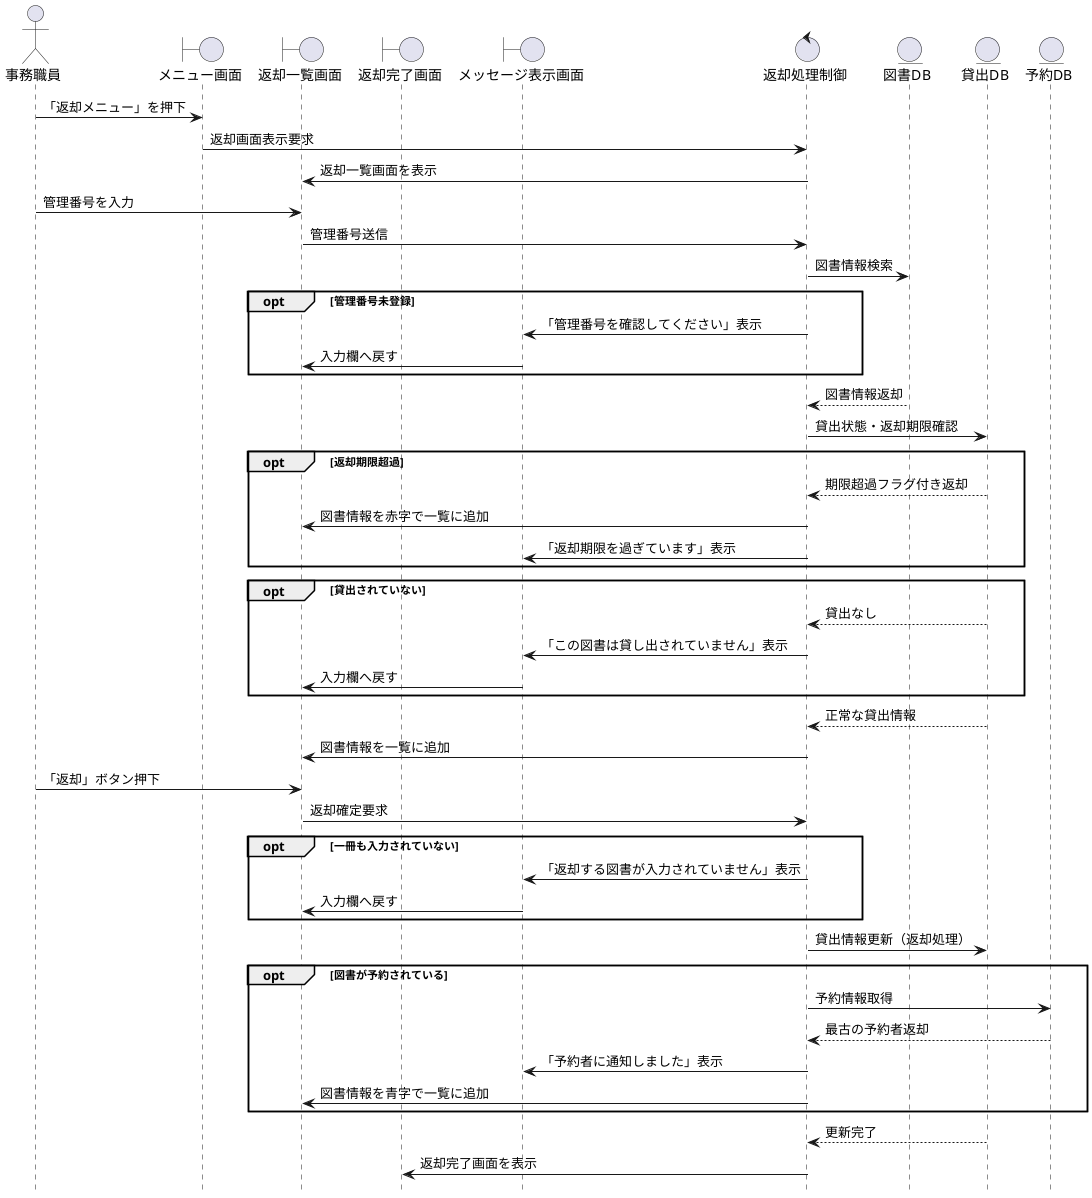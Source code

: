 @startuml 図書返却シーケンス図
hide footbox

actor 事務職員 as staff

boundary メニュー画面 as menu_view
boundary 返却一覧画面 as return_view
boundary 返却完了画面 as complete_view
boundary メッセージ表示画面 as error_view

control 返却処理制御 as return_ctrl

entity 図書DB as book_DB
entity 貸出DB as lend_DB
entity 予約DB as reserve_DB

staff -> menu_view : 「返却メニュー」を押下
menu_view -> return_ctrl : 返却画面表示要求
return_ctrl -> return_view : 返却一覧画面を表示

staff -> return_view : 管理番号を入力
return_view -> return_ctrl : 管理番号送信
return_ctrl -> book_DB : 図書情報検索

opt 管理番号未登録
  return_ctrl -> error_view : 「管理番号を確認してください」表示
  error_view -> return_view : 入力欄へ戻す
end

book_DB --> return_ctrl : 図書情報返却
return_ctrl -> lend_DB : 貸出状態・返却期限確認

opt 返却期限超過
  lend_DB --> return_ctrl : 期限超過フラグ付き返却
  return_ctrl -> return_view : 図書情報を赤字で一覧に追加
  return_ctrl -> error_view : 「返却期限を過ぎています」表示
end

opt 貸出されていない
  lend_DB --> return_ctrl : 貸出なし
  return_ctrl -> error_view : 「この図書は貸し出されていません」表示
  error_view -> return_view : 入力欄へ戻す
end

lend_DB --> return_ctrl : 正常な貸出情報
return_ctrl -> return_view : 図書情報を一覧に追加

staff -> return_view : 「返却」ボタン押下
return_view -> return_ctrl : 返却確定要求

opt 一冊も入力されていない
  return_ctrl -> error_view : 「返却する図書が入力されていません」表示
  error_view -> return_view : 入力欄へ戻す
end

return_ctrl -> lend_DB : 貸出情報更新（返却処理）

opt 図書が予約されている
  return_ctrl -> reserve_DB : 予約情報取得
  reserve_DB --> return_ctrl : 最古の予約者返却
  return_ctrl -> error_view : 「予約者に通知しました」表示
  return_ctrl -> return_view : 図書情報を青字で一覧に追加
end

lend_DB --> return_ctrl : 更新完了
return_ctrl -> complete_view : 返却完了画面を表示

@enduml